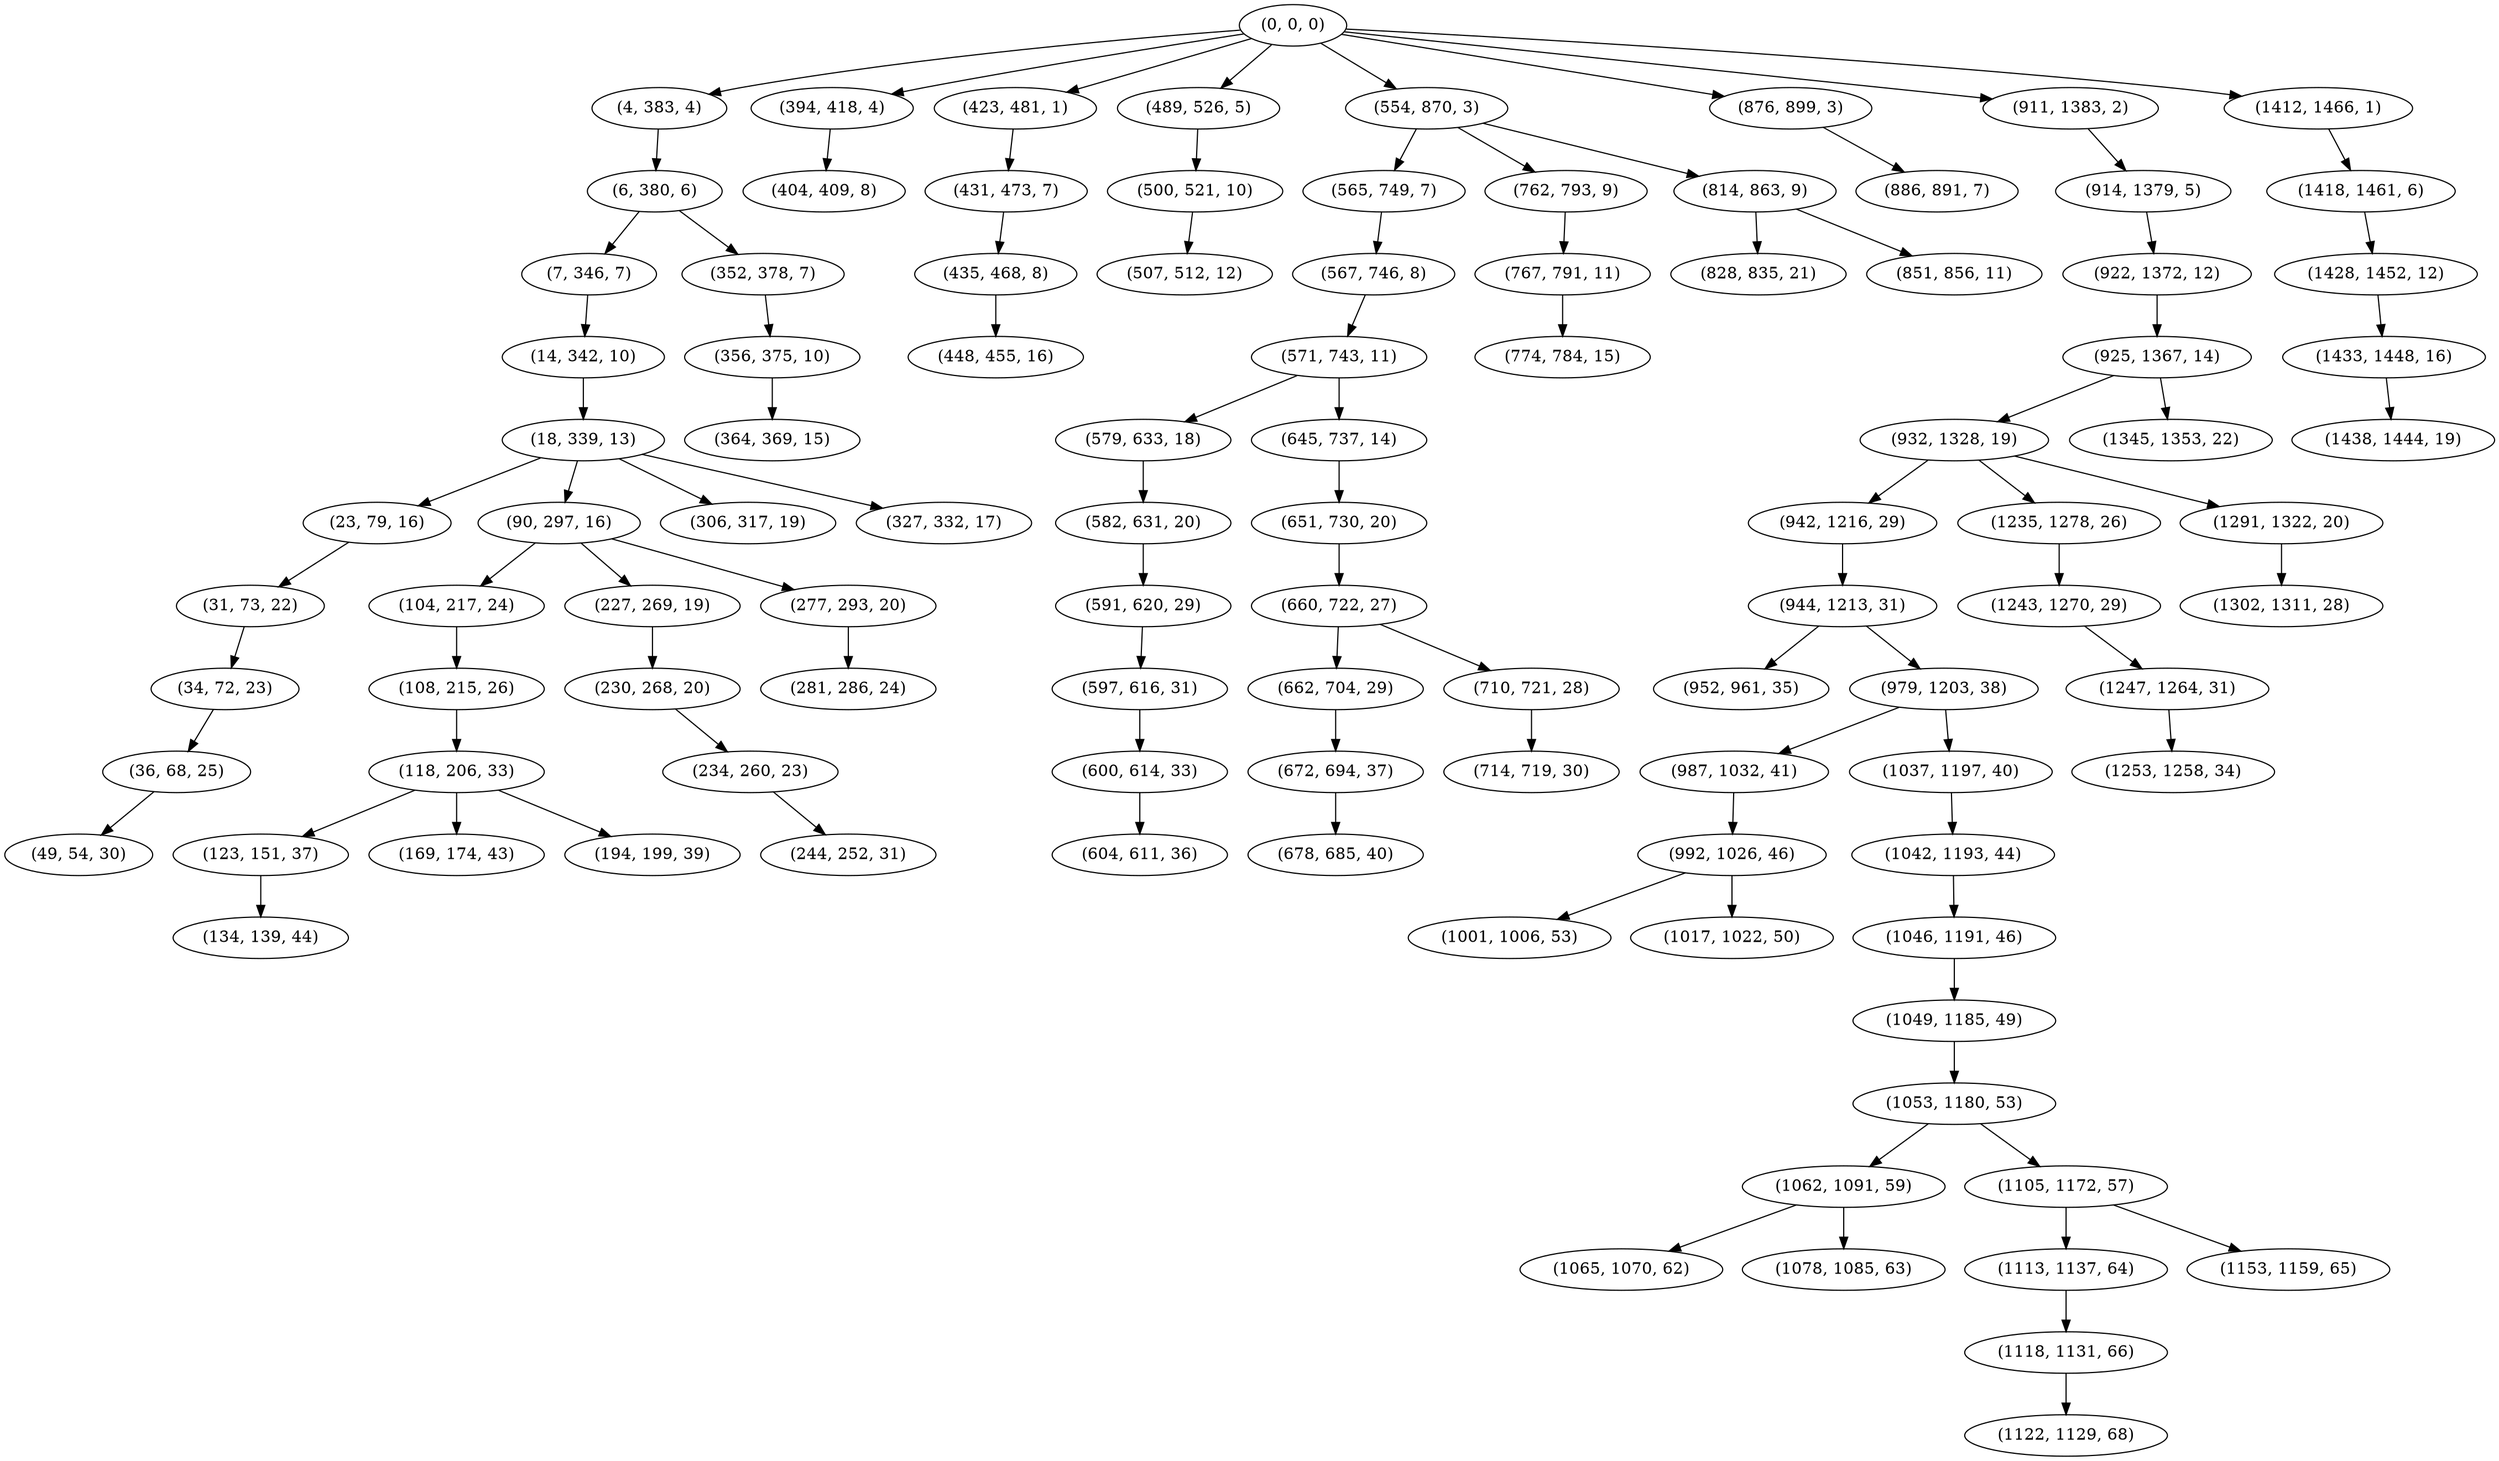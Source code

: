 digraph tree {
    "(0, 0, 0)";
    "(4, 383, 4)";
    "(6, 380, 6)";
    "(7, 346, 7)";
    "(14, 342, 10)";
    "(18, 339, 13)";
    "(23, 79, 16)";
    "(31, 73, 22)";
    "(34, 72, 23)";
    "(36, 68, 25)";
    "(49, 54, 30)";
    "(90, 297, 16)";
    "(104, 217, 24)";
    "(108, 215, 26)";
    "(118, 206, 33)";
    "(123, 151, 37)";
    "(134, 139, 44)";
    "(169, 174, 43)";
    "(194, 199, 39)";
    "(227, 269, 19)";
    "(230, 268, 20)";
    "(234, 260, 23)";
    "(244, 252, 31)";
    "(277, 293, 20)";
    "(281, 286, 24)";
    "(306, 317, 19)";
    "(327, 332, 17)";
    "(352, 378, 7)";
    "(356, 375, 10)";
    "(364, 369, 15)";
    "(394, 418, 4)";
    "(404, 409, 8)";
    "(423, 481, 1)";
    "(431, 473, 7)";
    "(435, 468, 8)";
    "(448, 455, 16)";
    "(489, 526, 5)";
    "(500, 521, 10)";
    "(507, 512, 12)";
    "(554, 870, 3)";
    "(565, 749, 7)";
    "(567, 746, 8)";
    "(571, 743, 11)";
    "(579, 633, 18)";
    "(582, 631, 20)";
    "(591, 620, 29)";
    "(597, 616, 31)";
    "(600, 614, 33)";
    "(604, 611, 36)";
    "(645, 737, 14)";
    "(651, 730, 20)";
    "(660, 722, 27)";
    "(662, 704, 29)";
    "(672, 694, 37)";
    "(678, 685, 40)";
    "(710, 721, 28)";
    "(714, 719, 30)";
    "(762, 793, 9)";
    "(767, 791, 11)";
    "(774, 784, 15)";
    "(814, 863, 9)";
    "(828, 835, 21)";
    "(851, 856, 11)";
    "(876, 899, 3)";
    "(886, 891, 7)";
    "(911, 1383, 2)";
    "(914, 1379, 5)";
    "(922, 1372, 12)";
    "(925, 1367, 14)";
    "(932, 1328, 19)";
    "(942, 1216, 29)";
    "(944, 1213, 31)";
    "(952, 961, 35)";
    "(979, 1203, 38)";
    "(987, 1032, 41)";
    "(992, 1026, 46)";
    "(1001, 1006, 53)";
    "(1017, 1022, 50)";
    "(1037, 1197, 40)";
    "(1042, 1193, 44)";
    "(1046, 1191, 46)";
    "(1049, 1185, 49)";
    "(1053, 1180, 53)";
    "(1062, 1091, 59)";
    "(1065, 1070, 62)";
    "(1078, 1085, 63)";
    "(1105, 1172, 57)";
    "(1113, 1137, 64)";
    "(1118, 1131, 66)";
    "(1122, 1129, 68)";
    "(1153, 1159, 65)";
    "(1235, 1278, 26)";
    "(1243, 1270, 29)";
    "(1247, 1264, 31)";
    "(1253, 1258, 34)";
    "(1291, 1322, 20)";
    "(1302, 1311, 28)";
    "(1345, 1353, 22)";
    "(1412, 1466, 1)";
    "(1418, 1461, 6)";
    "(1428, 1452, 12)";
    "(1433, 1448, 16)";
    "(1438, 1444, 19)";
    "(0, 0, 0)" -> "(4, 383, 4)";
    "(0, 0, 0)" -> "(394, 418, 4)";
    "(0, 0, 0)" -> "(423, 481, 1)";
    "(0, 0, 0)" -> "(489, 526, 5)";
    "(0, 0, 0)" -> "(554, 870, 3)";
    "(0, 0, 0)" -> "(876, 899, 3)";
    "(0, 0, 0)" -> "(911, 1383, 2)";
    "(0, 0, 0)" -> "(1412, 1466, 1)";
    "(4, 383, 4)" -> "(6, 380, 6)";
    "(6, 380, 6)" -> "(7, 346, 7)";
    "(6, 380, 6)" -> "(352, 378, 7)";
    "(7, 346, 7)" -> "(14, 342, 10)";
    "(14, 342, 10)" -> "(18, 339, 13)";
    "(18, 339, 13)" -> "(23, 79, 16)";
    "(18, 339, 13)" -> "(90, 297, 16)";
    "(18, 339, 13)" -> "(306, 317, 19)";
    "(18, 339, 13)" -> "(327, 332, 17)";
    "(23, 79, 16)" -> "(31, 73, 22)";
    "(31, 73, 22)" -> "(34, 72, 23)";
    "(34, 72, 23)" -> "(36, 68, 25)";
    "(36, 68, 25)" -> "(49, 54, 30)";
    "(90, 297, 16)" -> "(104, 217, 24)";
    "(90, 297, 16)" -> "(227, 269, 19)";
    "(90, 297, 16)" -> "(277, 293, 20)";
    "(104, 217, 24)" -> "(108, 215, 26)";
    "(108, 215, 26)" -> "(118, 206, 33)";
    "(118, 206, 33)" -> "(123, 151, 37)";
    "(118, 206, 33)" -> "(169, 174, 43)";
    "(118, 206, 33)" -> "(194, 199, 39)";
    "(123, 151, 37)" -> "(134, 139, 44)";
    "(227, 269, 19)" -> "(230, 268, 20)";
    "(230, 268, 20)" -> "(234, 260, 23)";
    "(234, 260, 23)" -> "(244, 252, 31)";
    "(277, 293, 20)" -> "(281, 286, 24)";
    "(352, 378, 7)" -> "(356, 375, 10)";
    "(356, 375, 10)" -> "(364, 369, 15)";
    "(394, 418, 4)" -> "(404, 409, 8)";
    "(423, 481, 1)" -> "(431, 473, 7)";
    "(431, 473, 7)" -> "(435, 468, 8)";
    "(435, 468, 8)" -> "(448, 455, 16)";
    "(489, 526, 5)" -> "(500, 521, 10)";
    "(500, 521, 10)" -> "(507, 512, 12)";
    "(554, 870, 3)" -> "(565, 749, 7)";
    "(554, 870, 3)" -> "(762, 793, 9)";
    "(554, 870, 3)" -> "(814, 863, 9)";
    "(565, 749, 7)" -> "(567, 746, 8)";
    "(567, 746, 8)" -> "(571, 743, 11)";
    "(571, 743, 11)" -> "(579, 633, 18)";
    "(571, 743, 11)" -> "(645, 737, 14)";
    "(579, 633, 18)" -> "(582, 631, 20)";
    "(582, 631, 20)" -> "(591, 620, 29)";
    "(591, 620, 29)" -> "(597, 616, 31)";
    "(597, 616, 31)" -> "(600, 614, 33)";
    "(600, 614, 33)" -> "(604, 611, 36)";
    "(645, 737, 14)" -> "(651, 730, 20)";
    "(651, 730, 20)" -> "(660, 722, 27)";
    "(660, 722, 27)" -> "(662, 704, 29)";
    "(660, 722, 27)" -> "(710, 721, 28)";
    "(662, 704, 29)" -> "(672, 694, 37)";
    "(672, 694, 37)" -> "(678, 685, 40)";
    "(710, 721, 28)" -> "(714, 719, 30)";
    "(762, 793, 9)" -> "(767, 791, 11)";
    "(767, 791, 11)" -> "(774, 784, 15)";
    "(814, 863, 9)" -> "(828, 835, 21)";
    "(814, 863, 9)" -> "(851, 856, 11)";
    "(876, 899, 3)" -> "(886, 891, 7)";
    "(911, 1383, 2)" -> "(914, 1379, 5)";
    "(914, 1379, 5)" -> "(922, 1372, 12)";
    "(922, 1372, 12)" -> "(925, 1367, 14)";
    "(925, 1367, 14)" -> "(932, 1328, 19)";
    "(925, 1367, 14)" -> "(1345, 1353, 22)";
    "(932, 1328, 19)" -> "(942, 1216, 29)";
    "(932, 1328, 19)" -> "(1235, 1278, 26)";
    "(932, 1328, 19)" -> "(1291, 1322, 20)";
    "(942, 1216, 29)" -> "(944, 1213, 31)";
    "(944, 1213, 31)" -> "(952, 961, 35)";
    "(944, 1213, 31)" -> "(979, 1203, 38)";
    "(979, 1203, 38)" -> "(987, 1032, 41)";
    "(979, 1203, 38)" -> "(1037, 1197, 40)";
    "(987, 1032, 41)" -> "(992, 1026, 46)";
    "(992, 1026, 46)" -> "(1001, 1006, 53)";
    "(992, 1026, 46)" -> "(1017, 1022, 50)";
    "(1037, 1197, 40)" -> "(1042, 1193, 44)";
    "(1042, 1193, 44)" -> "(1046, 1191, 46)";
    "(1046, 1191, 46)" -> "(1049, 1185, 49)";
    "(1049, 1185, 49)" -> "(1053, 1180, 53)";
    "(1053, 1180, 53)" -> "(1062, 1091, 59)";
    "(1053, 1180, 53)" -> "(1105, 1172, 57)";
    "(1062, 1091, 59)" -> "(1065, 1070, 62)";
    "(1062, 1091, 59)" -> "(1078, 1085, 63)";
    "(1105, 1172, 57)" -> "(1113, 1137, 64)";
    "(1105, 1172, 57)" -> "(1153, 1159, 65)";
    "(1113, 1137, 64)" -> "(1118, 1131, 66)";
    "(1118, 1131, 66)" -> "(1122, 1129, 68)";
    "(1235, 1278, 26)" -> "(1243, 1270, 29)";
    "(1243, 1270, 29)" -> "(1247, 1264, 31)";
    "(1247, 1264, 31)" -> "(1253, 1258, 34)";
    "(1291, 1322, 20)" -> "(1302, 1311, 28)";
    "(1412, 1466, 1)" -> "(1418, 1461, 6)";
    "(1418, 1461, 6)" -> "(1428, 1452, 12)";
    "(1428, 1452, 12)" -> "(1433, 1448, 16)";
    "(1433, 1448, 16)" -> "(1438, 1444, 19)";
}
